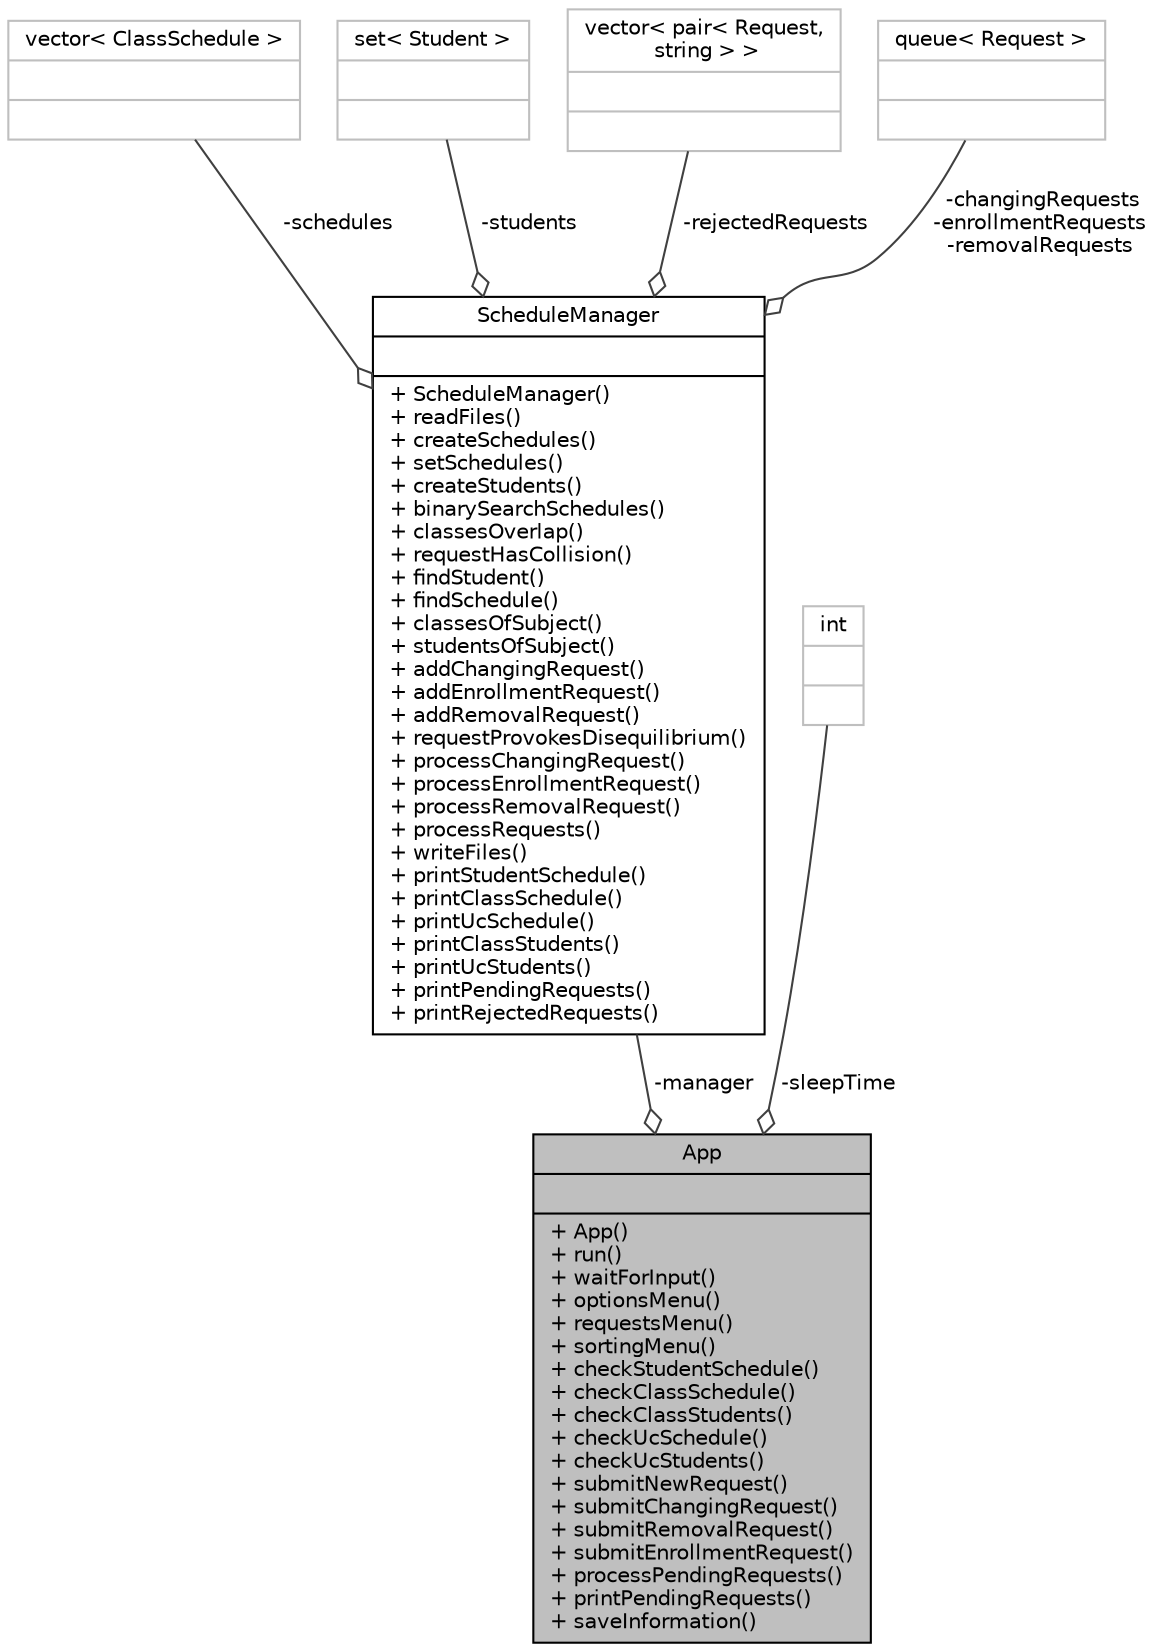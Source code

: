 digraph "App"
{
 // LATEX_PDF_SIZE
  bgcolor="transparent";
  edge [fontname="Helvetica",fontsize="10",labelfontname="Helvetica",labelfontsize="10"];
  node [fontname="Helvetica",fontsize="10",shape=record];
  Node1 [label="{App\n||+ App()\l+ run()\l+ waitForInput()\l+ optionsMenu()\l+ requestsMenu()\l+ sortingMenu()\l+ checkStudentSchedule()\l+ checkClassSchedule()\l+ checkClassStudents()\l+ checkUcSchedule()\l+ checkUcStudents()\l+ submitNewRequest()\l+ submitChangingRequest()\l+ submitRemovalRequest()\l+ submitEnrollmentRequest()\l+ processPendingRequests()\l+ printPendingRequests()\l+ saveInformation()\l}",height=0.2,width=0.4,color="black", fillcolor="grey75", style="filled", fontcolor="black",tooltip="Class to run the program."];
  Node2 -> Node1 [color="grey25",fontsize="10",style="solid",label=" -manager" ,arrowhead="odiamond",fontname="Helvetica"];
  Node2 [label="{ScheduleManager\n||+ ScheduleManager()\l+ readFiles()\l+ createSchedules()\l+ setSchedules()\l+ createStudents()\l+ binarySearchSchedules()\l+ classesOverlap()\l+ requestHasCollision()\l+ findStudent()\l+ findSchedule()\l+ classesOfSubject()\l+ studentsOfSubject()\l+ addChangingRequest()\l+ addEnrollmentRequest()\l+ addRemovalRequest()\l+ requestProvokesDisequilibrium()\l+ processChangingRequest()\l+ processEnrollmentRequest()\l+ processRemovalRequest()\l+ processRequests()\l+ writeFiles()\l+ printStudentSchedule()\l+ printClassSchedule()\l+ printUcSchedule()\l+ printClassStudents()\l+ printUcStudents()\l+ printPendingRequests()\l+ printRejectedRequests()\l}",height=0.2,width=0.4,color="black",URL="$class_schedule_manager.html",tooltip="Class to store the information about the schedules, changingRequests and students."];
  Node3 -> Node2 [color="grey25",fontsize="10",style="solid",label=" -schedules" ,arrowhead="odiamond",fontname="Helvetica"];
  Node3 [label="{vector\< ClassSchedule \>\n||}",height=0.2,width=0.4,color="grey75",tooltip=" "];
  Node4 -> Node2 [color="grey25",fontsize="10",style="solid",label=" -students" ,arrowhead="odiamond",fontname="Helvetica"];
  Node4 [label="{set\< Student \>\n||}",height=0.2,width=0.4,color="grey75",tooltip=" "];
  Node5 -> Node2 [color="grey25",fontsize="10",style="solid",label=" -rejectedRequests" ,arrowhead="odiamond",fontname="Helvetica"];
  Node5 [label="{vector\< pair\< Request,\l string \> \>\n||}",height=0.2,width=0.4,color="grey75",tooltip=" "];
  Node6 -> Node2 [color="grey25",fontsize="10",style="solid",label=" -changingRequests\n-enrollmentRequests\n-removalRequests" ,arrowhead="odiamond",fontname="Helvetica"];
  Node6 [label="{queue\< Request \>\n||}",height=0.2,width=0.4,color="grey75",tooltip=" "];
  Node7 -> Node1 [color="grey25",fontsize="10",style="solid",label=" -sleepTime" ,arrowhead="odiamond",fontname="Helvetica"];
  Node7 [label="{int\n||}",height=0.2,width=0.4,color="grey75",tooltip=" "];
}
